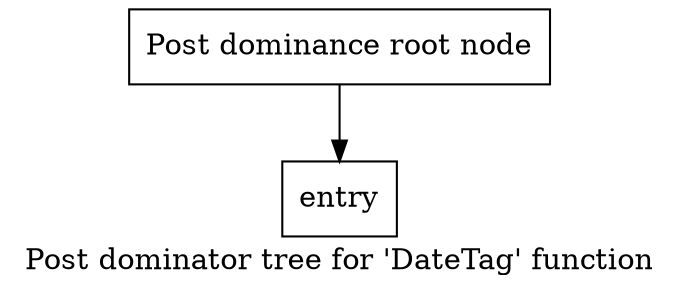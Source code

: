 digraph "Post dominator tree for 'DateTag' function" {
	label="Post dominator tree for 'DateTag' function";

	Node0xdb0f20 [shape=record,label="{Post dominance root node}"];
	Node0xdb0f20 -> Node0xd13f10;
	Node0xd13f10 [shape=record,label="{entry}"];
}
